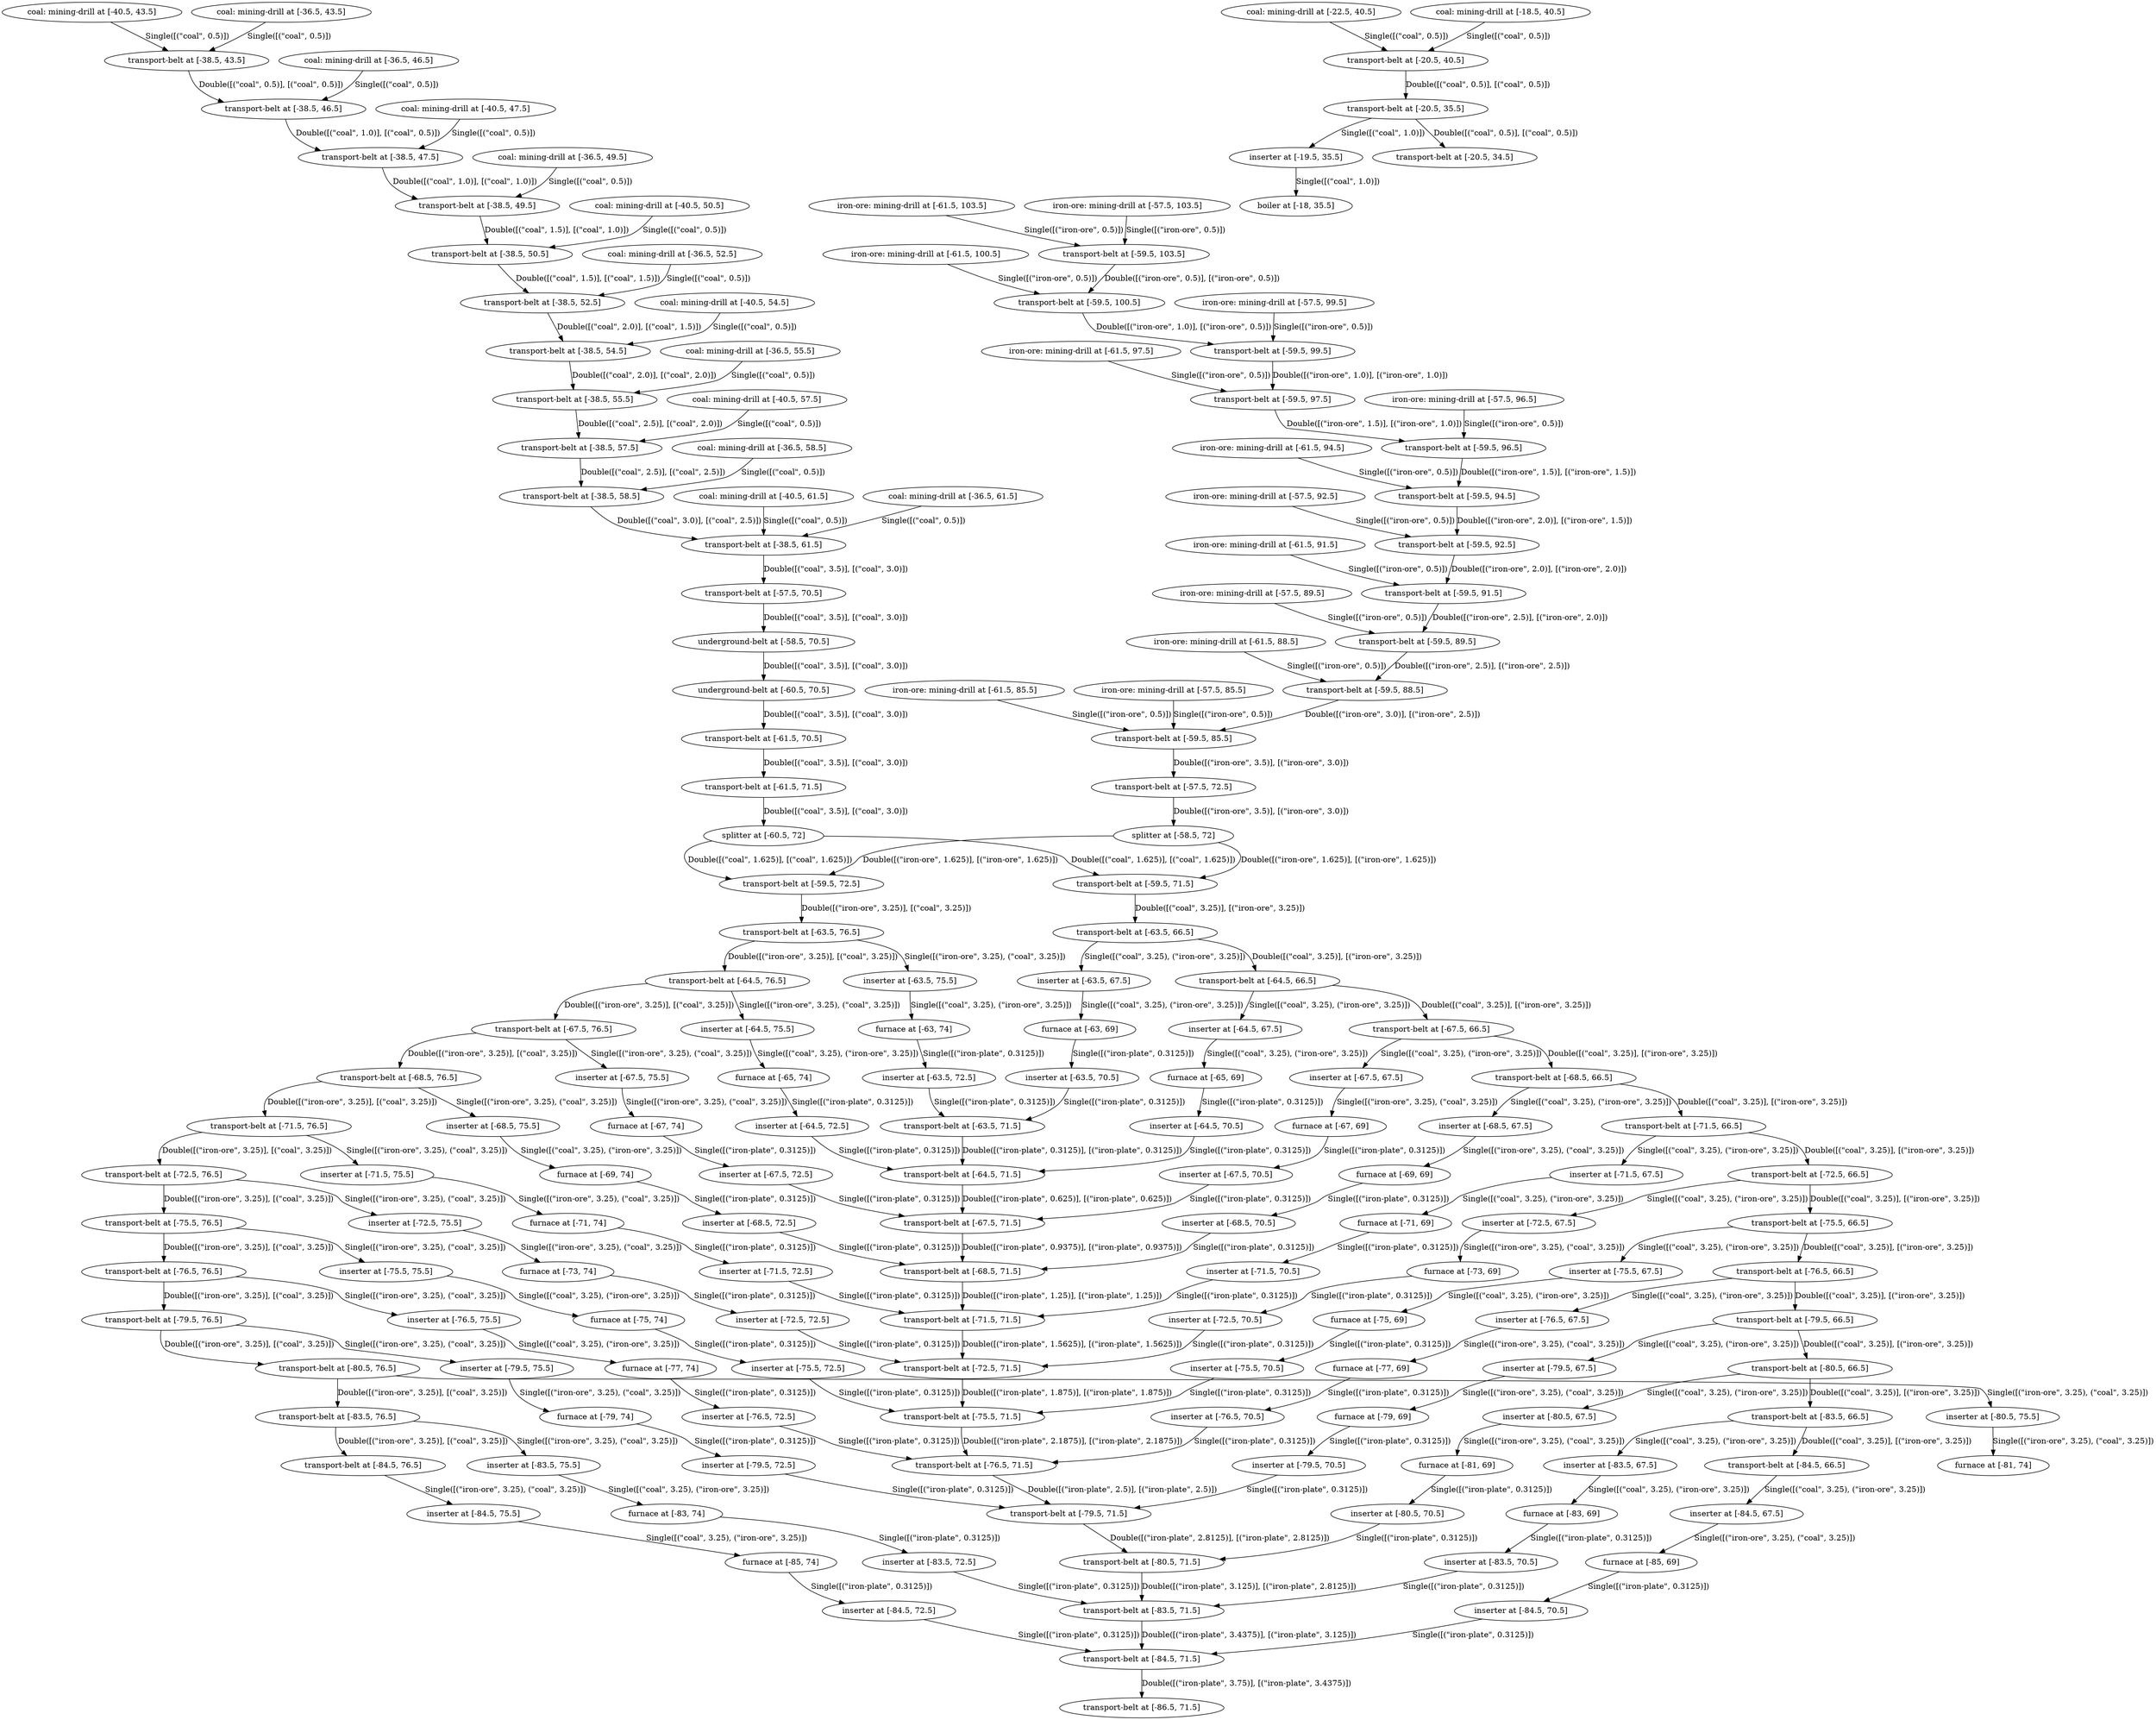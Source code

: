 digraph {
0 [ label = "coal: mining-drill at [-40.5, 43.5]" ]
1 [ label = "transport-belt at [-38.5, 43.5]" ]
4 [ label = "transport-belt at [-38.5, 46.5]" ]
5 [ label = "transport-belt at [-38.5, 47.5]" ]
7 [ label = "transport-belt at [-38.5, 49.5]" ]
8 [ label = "transport-belt at [-38.5, 50.5]" ]
10 [ label = "transport-belt at [-38.5, 52.5]" ]
12 [ label = "transport-belt at [-38.5, 54.5]" ]
13 [ label = "transport-belt at [-38.5, 55.5]" ]
15 [ label = "transport-belt at [-38.5, 57.5]" ]
16 [ label = "transport-belt at [-38.5, 58.5]" ]
19 [ label = "transport-belt at [-38.5, 61.5]" ]
47 [ label = "transport-belt at [-57.5, 70.5]" ]
48 [ label = "underground-belt at [-58.5, 70.5]" ]
49 [ label = "underground-belt at [-60.5, 70.5]" ]
50 [ label = "transport-belt at [-61.5, 70.5]" ]
51 [ label = "transport-belt at [-61.5, 71.5]" ]
52 [ label = "splitter at [-60.5, 72]" ]
53 [ label = "transport-belt at [-59.5, 72.5]" ]
61 [ label = "transport-belt at [-63.5, 76.5]" ]
62 [ label = "transport-belt at [-64.5, 76.5]" ]
65 [ label = "transport-belt at [-67.5, 76.5]" ]
66 [ label = "transport-belt at [-68.5, 76.5]" ]
69 [ label = "transport-belt at [-71.5, 76.5]" ]
70 [ label = "transport-belt at [-72.5, 76.5]" ]
73 [ label = "transport-belt at [-75.5, 76.5]" ]
74 [ label = "transport-belt at [-76.5, 76.5]" ]
77 [ label = "transport-belt at [-79.5, 76.5]" ]
78 [ label = "transport-belt at [-80.5, 76.5]" ]
81 [ label = "transport-belt at [-83.5, 76.5]" ]
82 [ label = "transport-belt at [-84.5, 76.5]" ]
83 [ label = "inserter at [-84.5, 75.5]" ]
84 [ label = "furnace at [-85, 74]" ]
85 [ label = "inserter at [-84.5, 72.5]" ]
86 [ label = "transport-belt at [-84.5, 71.5]" ]
88 [ label = "transport-belt at [-86.5, 71.5]" ]
89 [ label = "inserter at [-83.5, 75.5]" ]
90 [ label = "furnace at [-83, 74]" ]
91 [ label = "inserter at [-83.5, 72.5]" ]
92 [ label = "transport-belt at [-83.5, 71.5]" ]
93 [ label = "inserter at [-80.5, 75.5]" ]
94 [ label = "furnace at [-81, 74]" ]
95 [ label = "inserter at [-79.5, 75.5]" ]
96 [ label = "furnace at [-79, 74]" ]
97 [ label = "inserter at [-79.5, 72.5]" ]
98 [ label = "transport-belt at [-79.5, 71.5]" ]
99 [ label = "transport-belt at [-80.5, 71.5]" ]
102 [ label = "inserter at [-76.5, 75.5]" ]
103 [ label = "furnace at [-77, 74]" ]
104 [ label = "inserter at [-76.5, 72.5]" ]
105 [ label = "transport-belt at [-76.5, 71.5]" ]
108 [ label = "inserter at [-75.5, 75.5]" ]
109 [ label = "furnace at [-75, 74]" ]
110 [ label = "inserter at [-75.5, 72.5]" ]
111 [ label = "transport-belt at [-75.5, 71.5]" ]
112 [ label = "inserter at [-72.5, 75.5]" ]
113 [ label = "furnace at [-73, 74]" ]
114 [ label = "inserter at [-72.5, 72.5]" ]
115 [ label = "transport-belt at [-72.5, 71.5]" ]
118 [ label = "inserter at [-71.5, 75.5]" ]
119 [ label = "furnace at [-71, 74]" ]
120 [ label = "inserter at [-71.5, 72.5]" ]
121 [ label = "transport-belt at [-71.5, 71.5]" ]
122 [ label = "inserter at [-68.5, 75.5]" ]
123 [ label = "furnace at [-69, 74]" ]
124 [ label = "inserter at [-68.5, 72.5]" ]
125 [ label = "transport-belt at [-68.5, 71.5]" ]
128 [ label = "inserter at [-67.5, 75.5]" ]
129 [ label = "furnace at [-67, 74]" ]
130 [ label = "inserter at [-67.5, 72.5]" ]
131 [ label = "transport-belt at [-67.5, 71.5]" ]
132 [ label = "inserter at [-64.5, 75.5]" ]
133 [ label = "furnace at [-65, 74]" ]
134 [ label = "inserter at [-64.5, 72.5]" ]
135 [ label = "transport-belt at [-64.5, 71.5]" ]
138 [ label = "inserter at [-63.5, 75.5]" ]
139 [ label = "furnace at [-63, 74]" ]
140 [ label = "inserter at [-63.5, 72.5]" ]
141 [ label = "transport-belt at [-63.5, 71.5]" ]
142 [ label = "transport-belt at [-59.5, 71.5]" ]
151 [ label = "transport-belt at [-63.5, 66.5]" ]
152 [ label = "transport-belt at [-64.5, 66.5]" ]
155 [ label = "transport-belt at [-67.5, 66.5]" ]
156 [ label = "transport-belt at [-68.5, 66.5]" ]
159 [ label = "transport-belt at [-71.5, 66.5]" ]
160 [ label = "transport-belt at [-72.5, 66.5]" ]
163 [ label = "transport-belt at [-75.5, 66.5]" ]
164 [ label = "transport-belt at [-76.5, 66.5]" ]
167 [ label = "transport-belt at [-79.5, 66.5]" ]
168 [ label = "transport-belt at [-80.5, 66.5]" ]
171 [ label = "transport-belt at [-83.5, 66.5]" ]
172 [ label = "transport-belt at [-84.5, 66.5]" ]
173 [ label = "inserter at [-84.5, 67.5]" ]
174 [ label = "furnace at [-85, 69]" ]
175 [ label = "inserter at [-84.5, 70.5]" ]
176 [ label = "inserter at [-83.5, 67.5]" ]
177 [ label = "furnace at [-83, 69]" ]
178 [ label = "inserter at [-83.5, 70.5]" ]
179 [ label = "inserter at [-80.5, 67.5]" ]
180 [ label = "furnace at [-81, 69]" ]
181 [ label = "inserter at [-80.5, 70.5]" ]
182 [ label = "inserter at [-79.5, 67.5]" ]
183 [ label = "furnace at [-79, 69]" ]
184 [ label = "inserter at [-79.5, 70.5]" ]
185 [ label = "inserter at [-76.5, 67.5]" ]
186 [ label = "furnace at [-77, 69]" ]
187 [ label = "inserter at [-76.5, 70.5]" ]
188 [ label = "inserter at [-75.5, 67.5]" ]
189 [ label = "furnace at [-75, 69]" ]
190 [ label = "inserter at [-75.5, 70.5]" ]
191 [ label = "inserter at [-72.5, 67.5]" ]
192 [ label = "furnace at [-73, 69]" ]
193 [ label = "inserter at [-72.5, 70.5]" ]
194 [ label = "inserter at [-71.5, 67.5]" ]
195 [ label = "furnace at [-71, 69]" ]
196 [ label = "inserter at [-71.5, 70.5]" ]
197 [ label = "inserter at [-68.5, 67.5]" ]
198 [ label = "furnace at [-69, 69]" ]
199 [ label = "inserter at [-68.5, 70.5]" ]
200 [ label = "inserter at [-67.5, 67.5]" ]
201 [ label = "furnace at [-67, 69]" ]
202 [ label = "inserter at [-67.5, 70.5]" ]
203 [ label = "inserter at [-64.5, 67.5]" ]
204 [ label = "furnace at [-65, 69]" ]
205 [ label = "inserter at [-64.5, 70.5]" ]
206 [ label = "inserter at [-63.5, 67.5]" ]
207 [ label = "furnace at [-63, 69]" ]
208 [ label = "inserter at [-63.5, 70.5]" ]
209 [ label = "coal: mining-drill at [-36.5, 43.5]" ]
210 [ label = "coal: mining-drill at [-36.5, 46.5]" ]
211 [ label = "coal: mining-drill at [-40.5, 47.5]" ]
212 [ label = "coal: mining-drill at [-40.5, 50.5]" ]
213 [ label = "coal: mining-drill at [-36.5, 49.5]" ]
214 [ label = "coal: mining-drill at [-36.5, 52.5]" ]
215 [ label = "coal: mining-drill at [-40.5, 54.5]" ]
216 [ label = "coal: mining-drill at [-36.5, 55.5]" ]
217 [ label = "coal: mining-drill at [-40.5, 57.5]" ]
218 [ label = "coal: mining-drill at [-36.5, 58.5]" ]
219 [ label = "coal: mining-drill at [-40.5, 61.5]" ]
220 [ label = "coal: mining-drill at [-36.5, 61.5]" ]
221 [ label = "iron-ore: mining-drill at [-61.5, 85.5]" ]
222 [ label = "transport-belt at [-59.5, 85.5]" ]
237 [ label = "transport-belt at [-57.5, 72.5]" ]
238 [ label = "splitter at [-58.5, 72]" ]
239 [ label = "iron-ore: mining-drill at [-57.5, 85.5]" ]
240 [ label = "iron-ore: mining-drill at [-61.5, 88.5]" ]
241 [ label = "transport-belt at [-59.5, 88.5]" ]
244 [ label = "iron-ore: mining-drill at [-57.5, 89.5]" ]
245 [ label = "transport-belt at [-59.5, 89.5]" ]
246 [ label = "iron-ore: mining-drill at [-61.5, 91.5]" ]
247 [ label = "transport-belt at [-59.5, 91.5]" ]
249 [ label = "iron-ore: mining-drill at [-57.5, 92.5]" ]
250 [ label = "transport-belt at [-59.5, 92.5]" ]
251 [ label = "iron-ore: mining-drill at [-61.5, 94.5]" ]
252 [ label = "transport-belt at [-59.5, 94.5]" ]
254 [ label = "iron-ore: mining-drill at [-61.5, 97.5]" ]
255 [ label = "transport-belt at [-59.5, 97.5]" ]
256 [ label = "transport-belt at [-59.5, 96.5]" ]
258 [ label = "iron-ore: mining-drill at [-57.5, 96.5]" ]
259 [ label = "iron-ore: mining-drill at [-61.5, 100.5]" ]
260 [ label = "transport-belt at [-59.5, 100.5]" ]
261 [ label = "transport-belt at [-59.5, 99.5]" ]
263 [ label = "iron-ore: mining-drill at [-57.5, 99.5]" ]
264 [ label = "iron-ore: mining-drill at [-61.5, 103.5]" ]
265 [ label = "transport-belt at [-59.5, 103.5]" ]
268 [ label = "iron-ore: mining-drill at [-57.5, 103.5]" ]
269 [ label = "coal: mining-drill at [-22.5, 40.5]" ]
270 [ label = "transport-belt at [-20.5, 40.5]" ]
275 [ label = "transport-belt at [-20.5, 35.5]" ]
276 [ label = "inserter at [-19.5, 35.5]" ]
277 [ label = "boiler at [-18, 35.5]" ]
278 [ label = "transport-belt at [-20.5, 34.5]" ]
279 [ label = "coal: mining-drill at [-18.5, 40.5]" ]
0 -> 1 [ label = "Single([(\"coal\", 0.5)])" ]
1 -> 4 [ label = "Double([(\"coal\", 0.5)], [(\"coal\", 0.5)])" ]
4 -> 5 [ label = "Double([(\"coal\", 1.0)], [(\"coal\", 0.5)])" ]
5 -> 7 [ label = "Double([(\"coal\", 1.0)], [(\"coal\", 1.0)])" ]
7 -> 8 [ label = "Double([(\"coal\", 1.5)], [(\"coal\", 1.0)])" ]
8 -> 10 [ label = "Double([(\"coal\", 1.5)], [(\"coal\", 1.5)])" ]
10 -> 12 [ label = "Double([(\"coal\", 2.0)], [(\"coal\", 1.5)])" ]
12 -> 13 [ label = "Double([(\"coal\", 2.0)], [(\"coal\", 2.0)])" ]
13 -> 15 [ label = "Double([(\"coal\", 2.5)], [(\"coal\", 2.0)])" ]
15 -> 16 [ label = "Double([(\"coal\", 2.5)], [(\"coal\", 2.5)])" ]
16 -> 19 [ label = "Double([(\"coal\", 3.0)], [(\"coal\", 2.5)])" ]
19 -> 47 [ label = "Double([(\"coal\", 3.5)], [(\"coal\", 3.0)])" ]
47 -> 48 [ label = "Double([(\"coal\", 3.5)], [(\"coal\", 3.0)])" ]
48 -> 49 [ label = "Double([(\"coal\", 3.5)], [(\"coal\", 3.0)])" ]
49 -> 50 [ label = "Double([(\"coal\", 3.5)], [(\"coal\", 3.0)])" ]
50 -> 51 [ label = "Double([(\"coal\", 3.5)], [(\"coal\", 3.0)])" ]
51 -> 52 [ label = "Double([(\"coal\", 3.5)], [(\"coal\", 3.0)])" ]
52 -> 53 [ label = "Double([(\"coal\", 1.625)], [(\"coal\", 1.625)])" ]
53 -> 61 [ label = "Double([(\"iron-ore\", 3.25)], [(\"coal\", 3.25)])" ]
61 -> 62 [ label = "Double([(\"iron-ore\", 3.25)], [(\"coal\", 3.25)])" ]
62 -> 65 [ label = "Double([(\"iron-ore\", 3.25)], [(\"coal\", 3.25)])" ]
65 -> 66 [ label = "Double([(\"iron-ore\", 3.25)], [(\"coal\", 3.25)])" ]
66 -> 69 [ label = "Double([(\"iron-ore\", 3.25)], [(\"coal\", 3.25)])" ]
69 -> 70 [ label = "Double([(\"iron-ore\", 3.25)], [(\"coal\", 3.25)])" ]
70 -> 73 [ label = "Double([(\"iron-ore\", 3.25)], [(\"coal\", 3.25)])" ]
73 -> 74 [ label = "Double([(\"iron-ore\", 3.25)], [(\"coal\", 3.25)])" ]
74 -> 77 [ label = "Double([(\"iron-ore\", 3.25)], [(\"coal\", 3.25)])" ]
77 -> 78 [ label = "Double([(\"iron-ore\", 3.25)], [(\"coal\", 3.25)])" ]
78 -> 81 [ label = "Double([(\"iron-ore\", 3.25)], [(\"coal\", 3.25)])" ]
81 -> 82 [ label = "Double([(\"iron-ore\", 3.25)], [(\"coal\", 3.25)])" ]
82 -> 83 [ label = "Single([(\"iron-ore\", 3.25), (\"coal\", 3.25)])" ]
83 -> 84 [ label = "Single([(\"coal\", 3.25), (\"iron-ore\", 3.25)])" ]
84 -> 85 [ label = "Single([(\"iron-plate\", 0.3125)])" ]
85 -> 86 [ label = "Single([(\"iron-plate\", 0.3125)])" ]
86 -> 88 [ label = "Double([(\"iron-plate\", 3.75)], [(\"iron-plate\", 3.4375)])" ]
81 -> 89 [ label = "Single([(\"iron-ore\", 3.25), (\"coal\", 3.25)])" ]
89 -> 90 [ label = "Single([(\"coal\", 3.25), (\"iron-ore\", 3.25)])" ]
90 -> 91 [ label = "Single([(\"iron-plate\", 0.3125)])" ]
91 -> 92 [ label = "Single([(\"iron-plate\", 0.3125)])" ]
92 -> 86 [ label = "Double([(\"iron-plate\", 3.4375)], [(\"iron-plate\", 3.125)])" ]
78 -> 93 [ label = "Single([(\"iron-ore\", 3.25), (\"coal\", 3.25)])" ]
93 -> 94 [ label = "Single([(\"iron-ore\", 3.25), (\"coal\", 3.25)])" ]
77 -> 95 [ label = "Single([(\"iron-ore\", 3.25), (\"coal\", 3.25)])" ]
95 -> 96 [ label = "Single([(\"iron-ore\", 3.25), (\"coal\", 3.25)])" ]
96 -> 97 [ label = "Single([(\"iron-plate\", 0.3125)])" ]
97 -> 98 [ label = "Single([(\"iron-plate\", 0.3125)])" ]
98 -> 99 [ label = "Double([(\"iron-plate\", 2.8125)], [(\"iron-plate\", 2.8125)])" ]
99 -> 92 [ label = "Double([(\"iron-plate\", 3.125)], [(\"iron-plate\", 2.8125)])" ]
74 -> 102 [ label = "Single([(\"iron-ore\", 3.25), (\"coal\", 3.25)])" ]
102 -> 103 [ label = "Single([(\"coal\", 3.25), (\"iron-ore\", 3.25)])" ]
103 -> 104 [ label = "Single([(\"iron-plate\", 0.3125)])" ]
104 -> 105 [ label = "Single([(\"iron-plate\", 0.3125)])" ]
105 -> 98 [ label = "Double([(\"iron-plate\", 2.5)], [(\"iron-plate\", 2.5)])" ]
73 -> 108 [ label = "Single([(\"iron-ore\", 3.25), (\"coal\", 3.25)])" ]
108 -> 109 [ label = "Single([(\"coal\", 3.25), (\"iron-ore\", 3.25)])" ]
109 -> 110 [ label = "Single([(\"iron-plate\", 0.3125)])" ]
110 -> 111 [ label = "Single([(\"iron-plate\", 0.3125)])" ]
111 -> 105 [ label = "Double([(\"iron-plate\", 2.1875)], [(\"iron-plate\", 2.1875)])" ]
70 -> 112 [ label = "Single([(\"iron-ore\", 3.25), (\"coal\", 3.25)])" ]
112 -> 113 [ label = "Single([(\"iron-ore\", 3.25), (\"coal\", 3.25)])" ]
113 -> 114 [ label = "Single([(\"iron-plate\", 0.3125)])" ]
114 -> 115 [ label = "Single([(\"iron-plate\", 0.3125)])" ]
115 -> 111 [ label = "Double([(\"iron-plate\", 1.875)], [(\"iron-plate\", 1.875)])" ]
69 -> 118 [ label = "Single([(\"iron-ore\", 3.25), (\"coal\", 3.25)])" ]
118 -> 119 [ label = "Single([(\"iron-ore\", 3.25), (\"coal\", 3.25)])" ]
119 -> 120 [ label = "Single([(\"iron-plate\", 0.3125)])" ]
120 -> 121 [ label = "Single([(\"iron-plate\", 0.3125)])" ]
121 -> 115 [ label = "Double([(\"iron-plate\", 1.5625)], [(\"iron-plate\", 1.5625)])" ]
66 -> 122 [ label = "Single([(\"iron-ore\", 3.25), (\"coal\", 3.25)])" ]
122 -> 123 [ label = "Single([(\"coal\", 3.25), (\"iron-ore\", 3.25)])" ]
123 -> 124 [ label = "Single([(\"iron-plate\", 0.3125)])" ]
124 -> 125 [ label = "Single([(\"iron-plate\", 0.3125)])" ]
125 -> 121 [ label = "Double([(\"iron-plate\", 1.25)], [(\"iron-plate\", 1.25)])" ]
65 -> 128 [ label = "Single([(\"iron-ore\", 3.25), (\"coal\", 3.25)])" ]
128 -> 129 [ label = "Single([(\"iron-ore\", 3.25), (\"coal\", 3.25)])" ]
129 -> 130 [ label = "Single([(\"iron-plate\", 0.3125)])" ]
130 -> 131 [ label = "Single([(\"iron-plate\", 0.3125)])" ]
131 -> 125 [ label = "Double([(\"iron-plate\", 0.9375)], [(\"iron-plate\", 0.9375)])" ]
62 -> 132 [ label = "Single([(\"iron-ore\", 3.25), (\"coal\", 3.25)])" ]
132 -> 133 [ label = "Single([(\"coal\", 3.25), (\"iron-ore\", 3.25)])" ]
133 -> 134 [ label = "Single([(\"iron-plate\", 0.3125)])" ]
134 -> 135 [ label = "Single([(\"iron-plate\", 0.3125)])" ]
135 -> 131 [ label = "Double([(\"iron-plate\", 0.625)], [(\"iron-plate\", 0.625)])" ]
61 -> 138 [ label = "Single([(\"iron-ore\", 3.25), (\"coal\", 3.25)])" ]
138 -> 139 [ label = "Single([(\"coal\", 3.25), (\"iron-ore\", 3.25)])" ]
139 -> 140 [ label = "Single([(\"iron-plate\", 0.3125)])" ]
140 -> 141 [ label = "Single([(\"iron-plate\", 0.3125)])" ]
141 -> 135 [ label = "Double([(\"iron-plate\", 0.3125)], [(\"iron-plate\", 0.3125)])" ]
52 -> 142 [ label = "Double([(\"coal\", 1.625)], [(\"coal\", 1.625)])" ]
142 -> 151 [ label = "Double([(\"coal\", 3.25)], [(\"iron-ore\", 3.25)])" ]
151 -> 152 [ label = "Double([(\"coal\", 3.25)], [(\"iron-ore\", 3.25)])" ]
152 -> 155 [ label = "Double([(\"coal\", 3.25)], [(\"iron-ore\", 3.25)])" ]
155 -> 156 [ label = "Double([(\"coal\", 3.25)], [(\"iron-ore\", 3.25)])" ]
156 -> 159 [ label = "Double([(\"coal\", 3.25)], [(\"iron-ore\", 3.25)])" ]
159 -> 160 [ label = "Double([(\"coal\", 3.25)], [(\"iron-ore\", 3.25)])" ]
160 -> 163 [ label = "Double([(\"coal\", 3.25)], [(\"iron-ore\", 3.25)])" ]
163 -> 164 [ label = "Double([(\"coal\", 3.25)], [(\"iron-ore\", 3.25)])" ]
164 -> 167 [ label = "Double([(\"coal\", 3.25)], [(\"iron-ore\", 3.25)])" ]
167 -> 168 [ label = "Double([(\"coal\", 3.25)], [(\"iron-ore\", 3.25)])" ]
168 -> 171 [ label = "Double([(\"coal\", 3.25)], [(\"iron-ore\", 3.25)])" ]
171 -> 172 [ label = "Double([(\"coal\", 3.25)], [(\"iron-ore\", 3.25)])" ]
172 -> 173 [ label = "Single([(\"coal\", 3.25), (\"iron-ore\", 3.25)])" ]
173 -> 174 [ label = "Single([(\"iron-ore\", 3.25), (\"coal\", 3.25)])" ]
174 -> 175 [ label = "Single([(\"iron-plate\", 0.3125)])" ]
175 -> 86 [ label = "Single([(\"iron-plate\", 0.3125)])" ]
171 -> 176 [ label = "Single([(\"coal\", 3.25), (\"iron-ore\", 3.25)])" ]
176 -> 177 [ label = "Single([(\"coal\", 3.25), (\"iron-ore\", 3.25)])" ]
177 -> 178 [ label = "Single([(\"iron-plate\", 0.3125)])" ]
178 -> 92 [ label = "Single([(\"iron-plate\", 0.3125)])" ]
168 -> 179 [ label = "Single([(\"coal\", 3.25), (\"iron-ore\", 3.25)])" ]
179 -> 180 [ label = "Single([(\"iron-ore\", 3.25), (\"coal\", 3.25)])" ]
180 -> 181 [ label = "Single([(\"iron-plate\", 0.3125)])" ]
181 -> 99 [ label = "Single([(\"iron-plate\", 0.3125)])" ]
167 -> 182 [ label = "Single([(\"coal\", 3.25), (\"iron-ore\", 3.25)])" ]
182 -> 183 [ label = "Single([(\"iron-ore\", 3.25), (\"coal\", 3.25)])" ]
183 -> 184 [ label = "Single([(\"iron-plate\", 0.3125)])" ]
184 -> 98 [ label = "Single([(\"iron-plate\", 0.3125)])" ]
164 -> 185 [ label = "Single([(\"coal\", 3.25), (\"iron-ore\", 3.25)])" ]
185 -> 186 [ label = "Single([(\"iron-ore\", 3.25), (\"coal\", 3.25)])" ]
186 -> 187 [ label = "Single([(\"iron-plate\", 0.3125)])" ]
187 -> 105 [ label = "Single([(\"iron-plate\", 0.3125)])" ]
163 -> 188 [ label = "Single([(\"coal\", 3.25), (\"iron-ore\", 3.25)])" ]
188 -> 189 [ label = "Single([(\"coal\", 3.25), (\"iron-ore\", 3.25)])" ]
189 -> 190 [ label = "Single([(\"iron-plate\", 0.3125)])" ]
190 -> 111 [ label = "Single([(\"iron-plate\", 0.3125)])" ]
160 -> 191 [ label = "Single([(\"coal\", 3.25), (\"iron-ore\", 3.25)])" ]
191 -> 192 [ label = "Single([(\"iron-ore\", 3.25), (\"coal\", 3.25)])" ]
192 -> 193 [ label = "Single([(\"iron-plate\", 0.3125)])" ]
193 -> 115 [ label = "Single([(\"iron-plate\", 0.3125)])" ]
159 -> 194 [ label = "Single([(\"coal\", 3.25), (\"iron-ore\", 3.25)])" ]
194 -> 195 [ label = "Single([(\"coal\", 3.25), (\"iron-ore\", 3.25)])" ]
195 -> 196 [ label = "Single([(\"iron-plate\", 0.3125)])" ]
196 -> 121 [ label = "Single([(\"iron-plate\", 0.3125)])" ]
156 -> 197 [ label = "Single([(\"coal\", 3.25), (\"iron-ore\", 3.25)])" ]
197 -> 198 [ label = "Single([(\"iron-ore\", 3.25), (\"coal\", 3.25)])" ]
198 -> 199 [ label = "Single([(\"iron-plate\", 0.3125)])" ]
199 -> 125 [ label = "Single([(\"iron-plate\", 0.3125)])" ]
155 -> 200 [ label = "Single([(\"coal\", 3.25), (\"iron-ore\", 3.25)])" ]
200 -> 201 [ label = "Single([(\"iron-ore\", 3.25), (\"coal\", 3.25)])" ]
201 -> 202 [ label = "Single([(\"iron-plate\", 0.3125)])" ]
202 -> 131 [ label = "Single([(\"iron-plate\", 0.3125)])" ]
152 -> 203 [ label = "Single([(\"coal\", 3.25), (\"iron-ore\", 3.25)])" ]
203 -> 204 [ label = "Single([(\"coal\", 3.25), (\"iron-ore\", 3.25)])" ]
204 -> 205 [ label = "Single([(\"iron-plate\", 0.3125)])" ]
205 -> 135 [ label = "Single([(\"iron-plate\", 0.3125)])" ]
151 -> 206 [ label = "Single([(\"coal\", 3.25), (\"iron-ore\", 3.25)])" ]
206 -> 207 [ label = "Single([(\"coal\", 3.25), (\"iron-ore\", 3.25)])" ]
207 -> 208 [ label = "Single([(\"iron-plate\", 0.3125)])" ]
208 -> 141 [ label = "Single([(\"iron-plate\", 0.3125)])" ]
209 -> 1 [ label = "Single([(\"coal\", 0.5)])" ]
210 -> 4 [ label = "Single([(\"coal\", 0.5)])" ]
211 -> 5 [ label = "Single([(\"coal\", 0.5)])" ]
212 -> 8 [ label = "Single([(\"coal\", 0.5)])" ]
213 -> 7 [ label = "Single([(\"coal\", 0.5)])" ]
214 -> 10 [ label = "Single([(\"coal\", 0.5)])" ]
215 -> 12 [ label = "Single([(\"coal\", 0.5)])" ]
216 -> 13 [ label = "Single([(\"coal\", 0.5)])" ]
217 -> 15 [ label = "Single([(\"coal\", 0.5)])" ]
218 -> 16 [ label = "Single([(\"coal\", 0.5)])" ]
219 -> 19 [ label = "Single([(\"coal\", 0.5)])" ]
220 -> 19 [ label = "Single([(\"coal\", 0.5)])" ]
221 -> 222 [ label = "Single([(\"iron-ore\", 0.5)])" ]
222 -> 237 [ label = "Double([(\"iron-ore\", 3.5)], [(\"iron-ore\", 3.0)])" ]
237 -> 238 [ label = "Double([(\"iron-ore\", 3.5)], [(\"iron-ore\", 3.0)])" ]
238 -> 142 [ label = "Double([(\"iron-ore\", 1.625)], [(\"iron-ore\", 1.625)])" ]
238 -> 53 [ label = "Double([(\"iron-ore\", 1.625)], [(\"iron-ore\", 1.625)])" ]
239 -> 222 [ label = "Single([(\"iron-ore\", 0.5)])" ]
240 -> 241 [ label = "Single([(\"iron-ore\", 0.5)])" ]
241 -> 222 [ label = "Double([(\"iron-ore\", 3.0)], [(\"iron-ore\", 2.5)])" ]
244 -> 245 [ label = "Single([(\"iron-ore\", 0.5)])" ]
245 -> 241 [ label = "Double([(\"iron-ore\", 2.5)], [(\"iron-ore\", 2.5)])" ]
246 -> 247 [ label = "Single([(\"iron-ore\", 0.5)])" ]
247 -> 245 [ label = "Double([(\"iron-ore\", 2.5)], [(\"iron-ore\", 2.0)])" ]
249 -> 250 [ label = "Single([(\"iron-ore\", 0.5)])" ]
250 -> 247 [ label = "Double([(\"iron-ore\", 2.0)], [(\"iron-ore\", 2.0)])" ]
251 -> 252 [ label = "Single([(\"iron-ore\", 0.5)])" ]
252 -> 250 [ label = "Double([(\"iron-ore\", 2.0)], [(\"iron-ore\", 1.5)])" ]
254 -> 255 [ label = "Single([(\"iron-ore\", 0.5)])" ]
255 -> 256 [ label = "Double([(\"iron-ore\", 1.5)], [(\"iron-ore\", 1.0)])" ]
256 -> 252 [ label = "Double([(\"iron-ore\", 1.5)], [(\"iron-ore\", 1.5)])" ]
258 -> 256 [ label = "Single([(\"iron-ore\", 0.5)])" ]
259 -> 260 [ label = "Single([(\"iron-ore\", 0.5)])" ]
260 -> 261 [ label = "Double([(\"iron-ore\", 1.0)], [(\"iron-ore\", 0.5)])" ]
261 -> 255 [ label = "Double([(\"iron-ore\", 1.0)], [(\"iron-ore\", 1.0)])" ]
263 -> 261 [ label = "Single([(\"iron-ore\", 0.5)])" ]
264 -> 265 [ label = "Single([(\"iron-ore\", 0.5)])" ]
265 -> 260 [ label = "Double([(\"iron-ore\", 0.5)], [(\"iron-ore\", 0.5)])" ]
268 -> 265 [ label = "Single([(\"iron-ore\", 0.5)])" ]
269 -> 270 [ label = "Single([(\"coal\", 0.5)])" ]
270 -> 275 [ label = "Double([(\"coal\", 0.5)], [(\"coal\", 0.5)])" ]
275 -> 276 [ label = "Single([(\"coal\", 1.0)])" ]
276 -> 277 [ label = "Single([(\"coal\", 1.0)])" ]
275 -> 278 [ label = "Double([(\"coal\", 0.5)], [(\"coal\", 0.5)])" ]
279 -> 270 [ label = "Single([(\"coal\", 0.5)])" ]
}